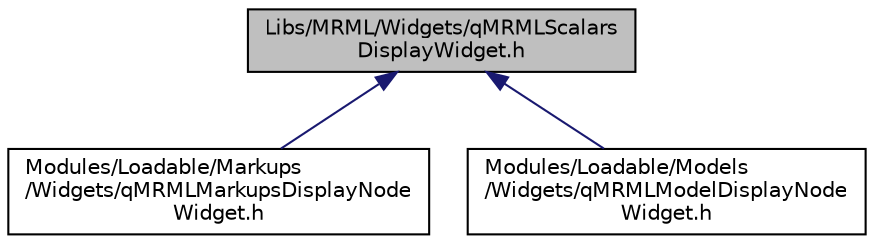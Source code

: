 digraph "Libs/MRML/Widgets/qMRMLScalarsDisplayWidget.h"
{
  bgcolor="transparent";
  edge [fontname="Helvetica",fontsize="10",labelfontname="Helvetica",labelfontsize="10"];
  node [fontname="Helvetica",fontsize="10",shape=record];
  Node22 [label="Libs/MRML/Widgets/qMRMLScalars\lDisplayWidget.h",height=0.2,width=0.4,color="black", fillcolor="grey75", style="filled", fontcolor="black"];
  Node22 -> Node23 [dir="back",color="midnightblue",fontsize="10",style="solid",fontname="Helvetica"];
  Node23 [label="Modules/Loadable/Markups\l/Widgets/qMRMLMarkupsDisplayNode\lWidget.h",height=0.2,width=0.4,color="black",URL="$qMRMLMarkupsDisplayNodeWidget_8h.html"];
  Node22 -> Node24 [dir="back",color="midnightblue",fontsize="10",style="solid",fontname="Helvetica"];
  Node24 [label="Modules/Loadable/Models\l/Widgets/qMRMLModelDisplayNode\lWidget.h",height=0.2,width=0.4,color="black",URL="$qMRMLModelDisplayNodeWidget_8h.html"];
}
